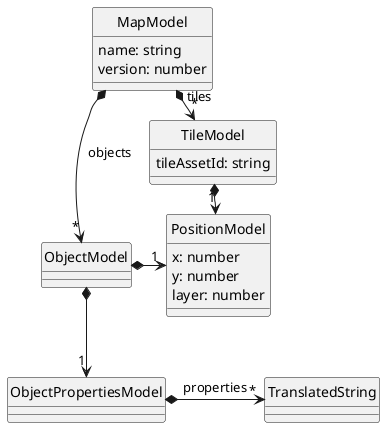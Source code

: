 @startuml MapModel
    skinparam monochrome true
    skinparam backgroundcolor transparent
    hide circle

    class MapModel {
        name: string 
        version: number 
    }
    MapModel *-> "*" TileModel : tiles
    MapModel *--> "*" ObjectModel : objects

    class TileModel {
        tileAssetId: string
    }
    TileModel *-> "1" PositionModel

    class ObjectModel {
        
    }
    ObjectModel *-> "1" PositionModel
    ObjectModel *--> "1" ObjectPropertiesModel
    ObjectPropertiesModel *-> "*"  TranslatedString : properties

    class PositionModel {
        x: number
        y: number
        layer: number
    }
@enduml
